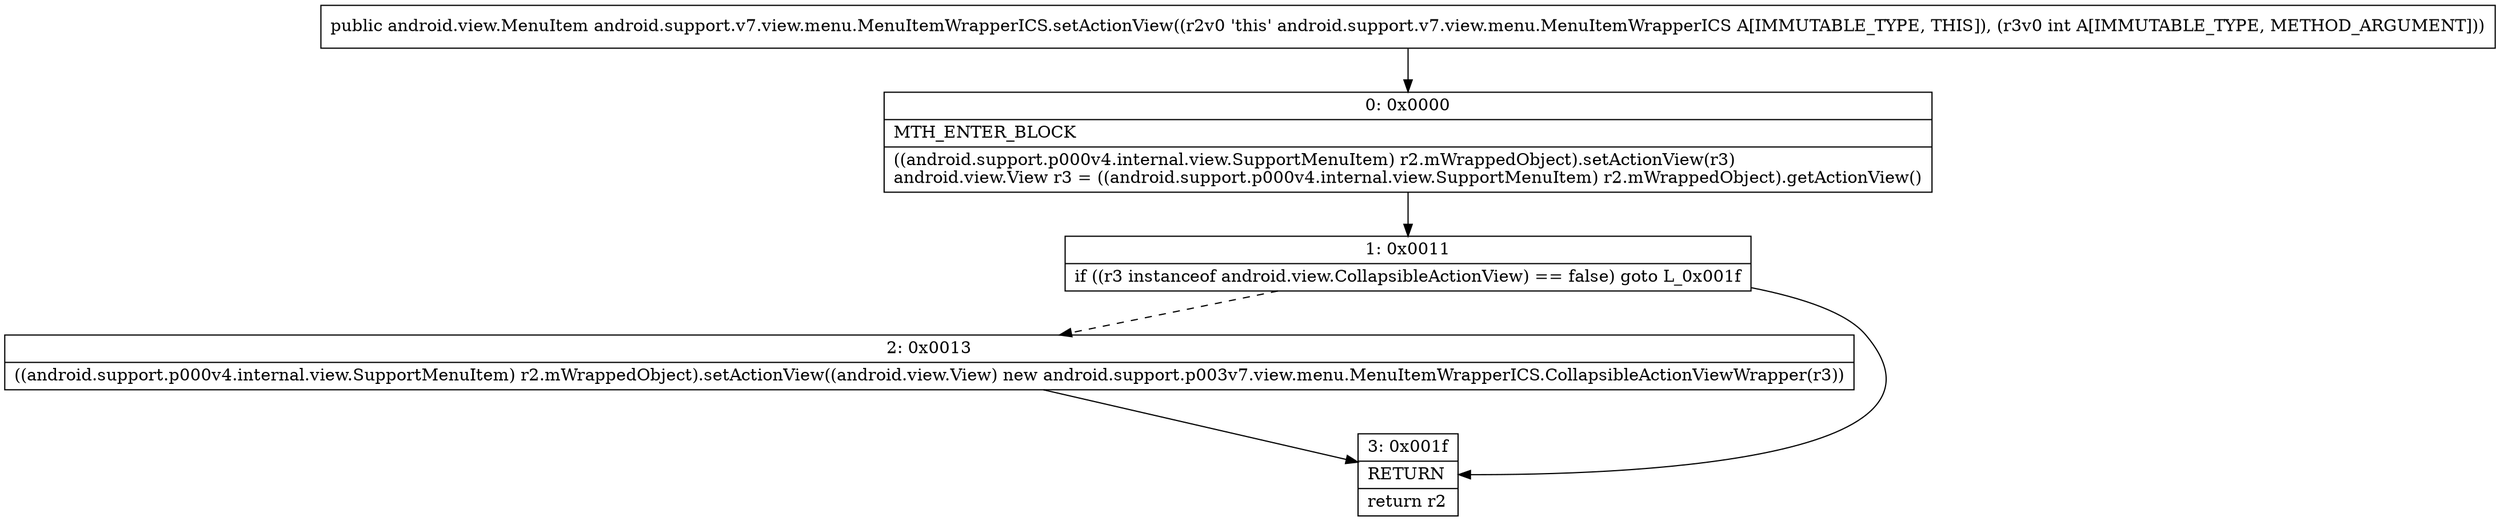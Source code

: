 digraph "CFG forandroid.support.v7.view.menu.MenuItemWrapperICS.setActionView(I)Landroid\/view\/MenuItem;" {
Node_0 [shape=record,label="{0\:\ 0x0000|MTH_ENTER_BLOCK\l|((android.support.p000v4.internal.view.SupportMenuItem) r2.mWrappedObject).setActionView(r3)\landroid.view.View r3 = ((android.support.p000v4.internal.view.SupportMenuItem) r2.mWrappedObject).getActionView()\l}"];
Node_1 [shape=record,label="{1\:\ 0x0011|if ((r3 instanceof android.view.CollapsibleActionView) == false) goto L_0x001f\l}"];
Node_2 [shape=record,label="{2\:\ 0x0013|((android.support.p000v4.internal.view.SupportMenuItem) r2.mWrappedObject).setActionView((android.view.View) new android.support.p003v7.view.menu.MenuItemWrapperICS.CollapsibleActionViewWrapper(r3))\l}"];
Node_3 [shape=record,label="{3\:\ 0x001f|RETURN\l|return r2\l}"];
MethodNode[shape=record,label="{public android.view.MenuItem android.support.v7.view.menu.MenuItemWrapperICS.setActionView((r2v0 'this' android.support.v7.view.menu.MenuItemWrapperICS A[IMMUTABLE_TYPE, THIS]), (r3v0 int A[IMMUTABLE_TYPE, METHOD_ARGUMENT])) }"];
MethodNode -> Node_0;
Node_0 -> Node_1;
Node_1 -> Node_2[style=dashed];
Node_1 -> Node_3;
Node_2 -> Node_3;
}


